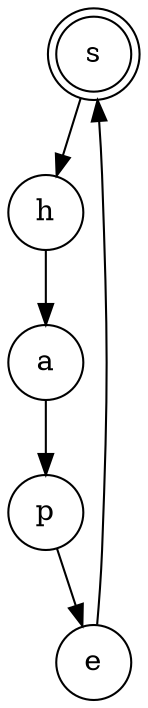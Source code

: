 digraph {   
    node [shape = doublecircle, color = black] s ;
    node [shape = circle];
    node [color= black];
    s -> h -> a -> p -> e -> s;	
}